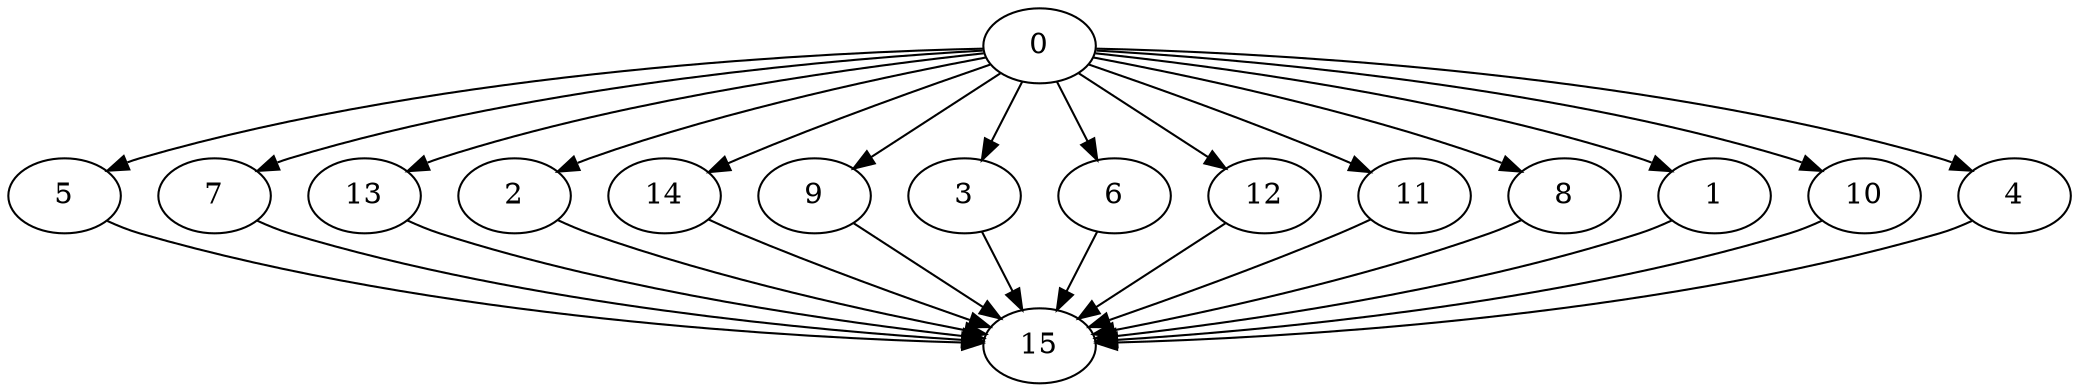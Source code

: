 digraph "Fork_Join_Nodes_16_CCR_0.10_WeightType_Random#5_Heterogeneous-4-2-strong" {
0 [Weight=38];
5 [Weight=188];
7 [Weight=169];
13 [Weight=150];
2 [Weight=132];
14 [Weight=132];
9 [Weight=132];
3 [Weight=113];
6 [Weight=94];
12 [Weight=75];
11 [Weight=75];
8 [Weight=56];
1 [Weight=38];
10 [Weight=38];
4 [Weight=38];
15 [Weight=113];
0 -> 11 [Weight=7];
3 -> 15 [Weight=6];
4 -> 15 [Weight=3];
0 -> 3 [Weight=5];
2 -> 15 [Weight=6];
0 -> 13 [Weight=5];
8 -> 15 [Weight=4];
7 -> 15 [Weight=5];
0 -> 10 [Weight=6];
5 -> 15 [Weight=3];
0 -> 8 [Weight=9];
0 -> 9 [Weight=7];
0 -> 6 [Weight=8];
0 -> 7 [Weight=2];
0 -> 5 [Weight=2];
12 -> 15 [Weight=9];
0 -> 2 [Weight=7];
13 -> 15 [Weight=3];
0 -> 1 [Weight=9];
0 -> 12 [Weight=6];
0 -> 14 [Weight=8];
10 -> 15 [Weight=7];
0 -> 4 [Weight=6];
11 -> 15 [Weight=6];
9 -> 15 [Weight=2];
14 -> 15 [Weight=4];
1 -> 15 [Weight=10];
6 -> 15 [Weight=3];
}
